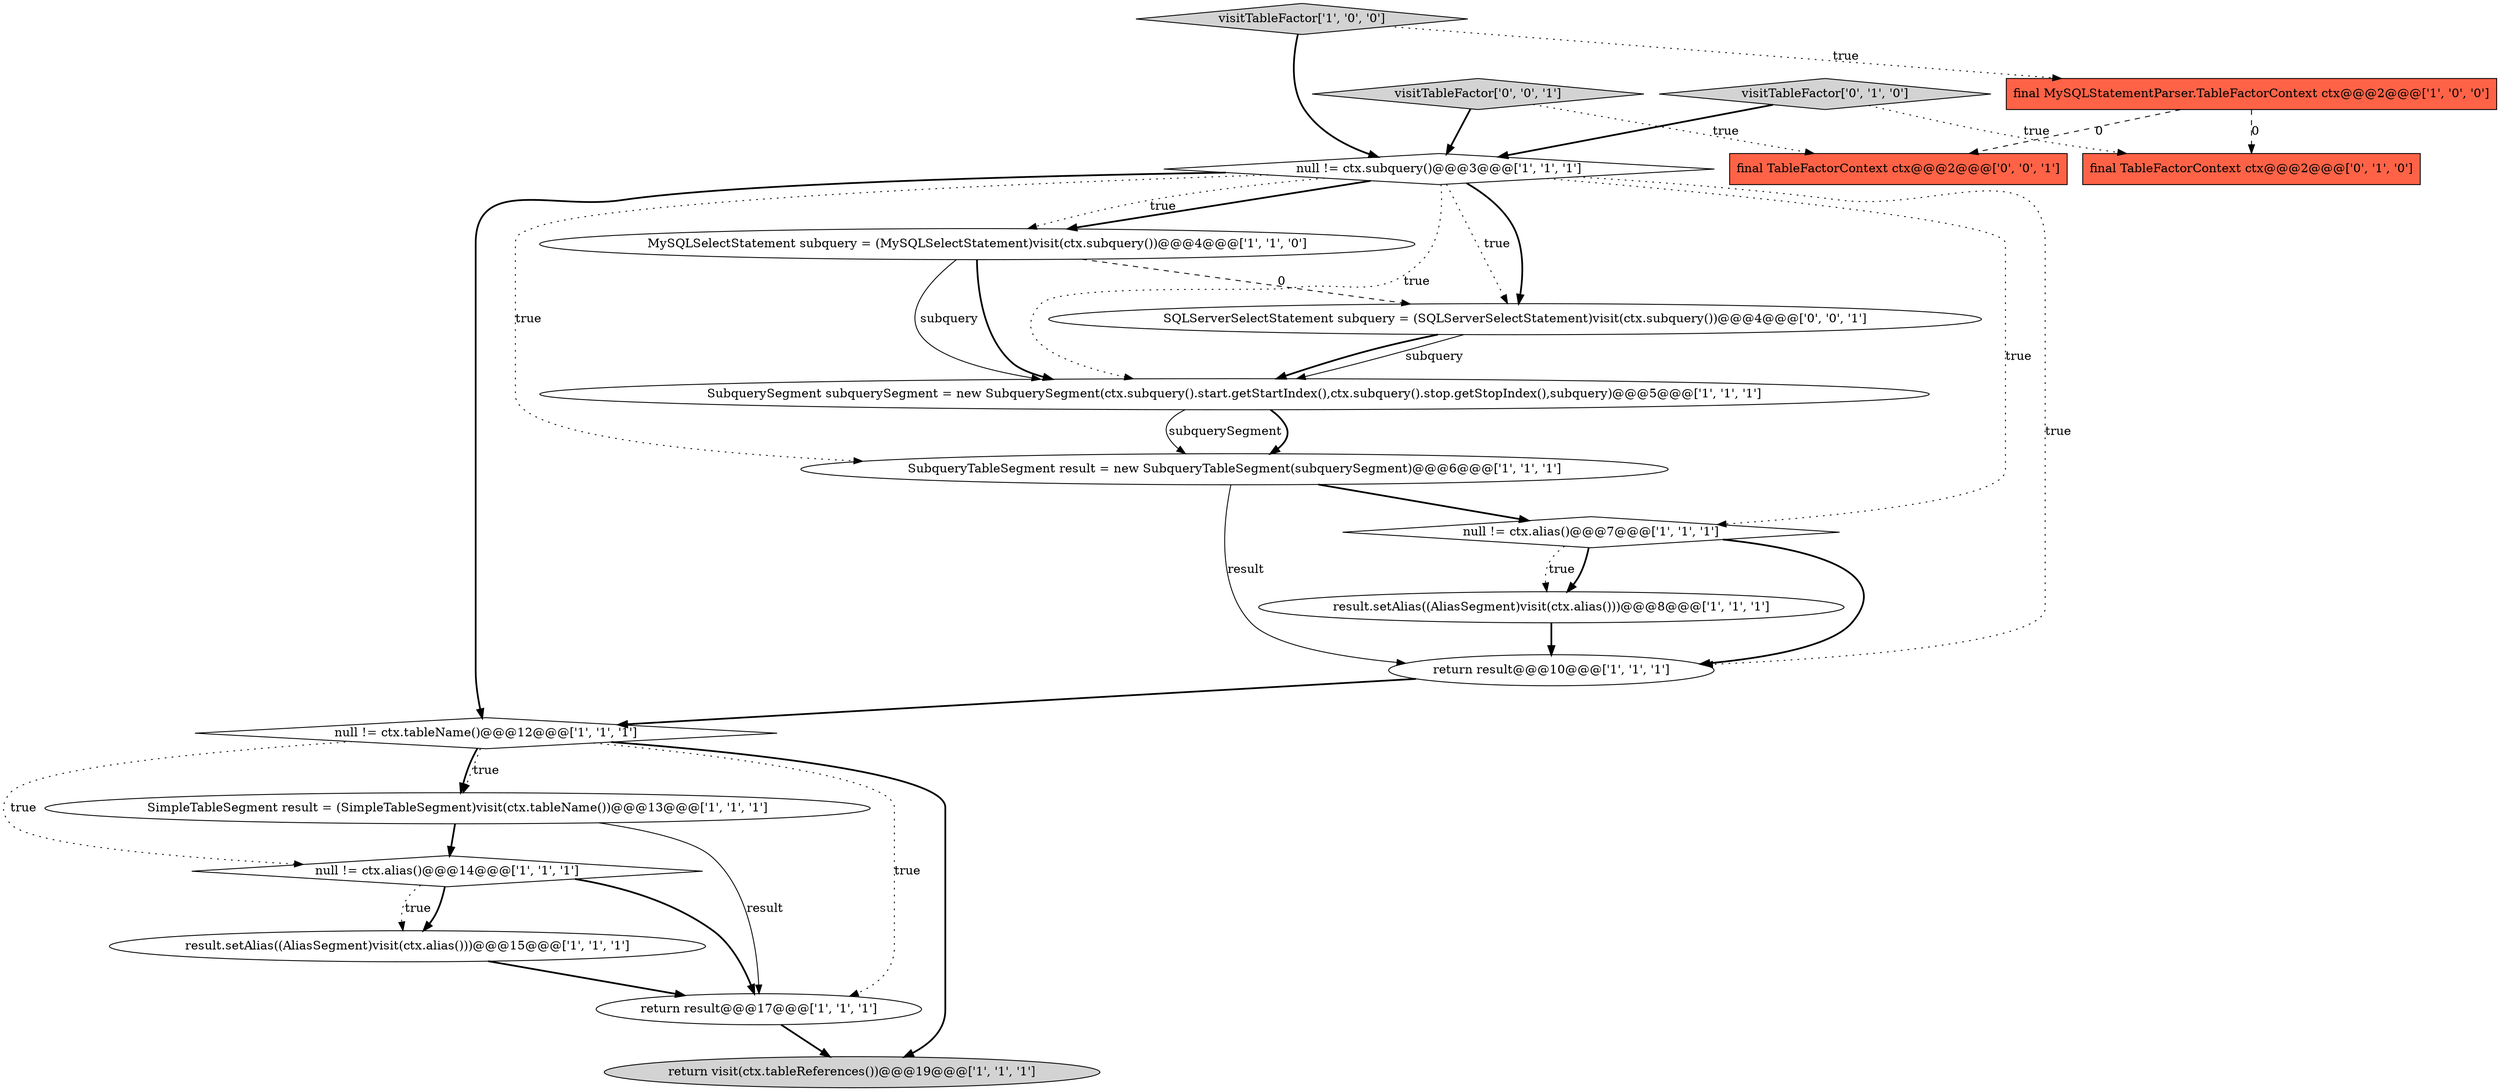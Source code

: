 digraph {
4 [style = filled, label = "SimpleTableSegment result = (SimpleTableSegment)visit(ctx.tableName())@@@13@@@['1', '1', '1']", fillcolor = white, shape = ellipse image = "AAA0AAABBB1BBB"];
3 [style = filled, label = "result.setAlias((AliasSegment)visit(ctx.alias()))@@@15@@@['1', '1', '1']", fillcolor = white, shape = ellipse image = "AAA0AAABBB1BBB"];
14 [style = filled, label = "final MySQLStatementParser.TableFactorContext ctx@@@2@@@['1', '0', '0']", fillcolor = tomato, shape = box image = "AAA1AAABBB1BBB"];
9 [style = filled, label = "null != ctx.subquery()@@@3@@@['1', '1', '1']", fillcolor = white, shape = diamond image = "AAA0AAABBB1BBB"];
17 [style = filled, label = "SQLServerSelectStatement subquery = (SQLServerSelectStatement)visit(ctx.subquery())@@@4@@@['0', '0', '1']", fillcolor = white, shape = ellipse image = "AAA0AAABBB3BBB"];
18 [style = filled, label = "visitTableFactor['0', '0', '1']", fillcolor = lightgray, shape = diamond image = "AAA0AAABBB3BBB"];
2 [style = filled, label = "MySQLSelectStatement subquery = (MySQLSelectStatement)visit(ctx.subquery())@@@4@@@['1', '1', '0']", fillcolor = white, shape = ellipse image = "AAA0AAABBB1BBB"];
7 [style = filled, label = "null != ctx.alias()@@@14@@@['1', '1', '1']", fillcolor = white, shape = diamond image = "AAA0AAABBB1BBB"];
8 [style = filled, label = "return result@@@17@@@['1', '1', '1']", fillcolor = white, shape = ellipse image = "AAA0AAABBB1BBB"];
13 [style = filled, label = "null != ctx.tableName()@@@12@@@['1', '1', '1']", fillcolor = white, shape = diamond image = "AAA0AAABBB1BBB"];
19 [style = filled, label = "final TableFactorContext ctx@@@2@@@['0', '0', '1']", fillcolor = tomato, shape = box image = "AAA0AAABBB3BBB"];
6 [style = filled, label = "SubquerySegment subquerySegment = new SubquerySegment(ctx.subquery().start.getStartIndex(),ctx.subquery().stop.getStopIndex(),subquery)@@@5@@@['1', '1', '1']", fillcolor = white, shape = ellipse image = "AAA0AAABBB1BBB"];
5 [style = filled, label = "SubqueryTableSegment result = new SubqueryTableSegment(subquerySegment)@@@6@@@['1', '1', '1']", fillcolor = white, shape = ellipse image = "AAA0AAABBB1BBB"];
1 [style = filled, label = "result.setAlias((AliasSegment)visit(ctx.alias()))@@@8@@@['1', '1', '1']", fillcolor = white, shape = ellipse image = "AAA0AAABBB1BBB"];
10 [style = filled, label = "return visit(ctx.tableReferences())@@@19@@@['1', '1', '1']", fillcolor = lightgray, shape = ellipse image = "AAA0AAABBB1BBB"];
16 [style = filled, label = "final TableFactorContext ctx@@@2@@@['0', '1', '0']", fillcolor = tomato, shape = box image = "AAA1AAABBB2BBB"];
12 [style = filled, label = "visitTableFactor['1', '0', '0']", fillcolor = lightgray, shape = diamond image = "AAA0AAABBB1BBB"];
15 [style = filled, label = "visitTableFactor['0', '1', '0']", fillcolor = lightgray, shape = diamond image = "AAA0AAABBB2BBB"];
0 [style = filled, label = "return result@@@10@@@['1', '1', '1']", fillcolor = white, shape = ellipse image = "AAA0AAABBB1BBB"];
11 [style = filled, label = "null != ctx.alias()@@@7@@@['1', '1', '1']", fillcolor = white, shape = diamond image = "AAA0AAABBB1BBB"];
13->10 [style = bold, label=""];
5->0 [style = solid, label="result"];
8->10 [style = bold, label=""];
9->0 [style = dotted, label="true"];
0->13 [style = bold, label=""];
17->6 [style = bold, label=""];
9->2 [style = bold, label=""];
11->1 [style = bold, label=""];
2->6 [style = bold, label=""];
11->1 [style = dotted, label="true"];
9->17 [style = dotted, label="true"];
9->11 [style = dotted, label="true"];
18->19 [style = dotted, label="true"];
17->6 [style = solid, label="subquery"];
9->17 [style = bold, label=""];
13->7 [style = dotted, label="true"];
1->0 [style = bold, label=""];
15->16 [style = dotted, label="true"];
9->6 [style = dotted, label="true"];
7->8 [style = bold, label=""];
12->9 [style = bold, label=""];
2->17 [style = dashed, label="0"];
4->7 [style = bold, label=""];
7->3 [style = bold, label=""];
12->14 [style = dotted, label="true"];
6->5 [style = bold, label=""];
11->0 [style = bold, label=""];
13->8 [style = dotted, label="true"];
7->3 [style = dotted, label="true"];
15->9 [style = bold, label=""];
9->2 [style = dotted, label="true"];
3->8 [style = bold, label=""];
18->9 [style = bold, label=""];
2->6 [style = solid, label="subquery"];
14->19 [style = dashed, label="0"];
5->11 [style = bold, label=""];
14->16 [style = dashed, label="0"];
4->8 [style = solid, label="result"];
6->5 [style = solid, label="subquerySegment"];
13->4 [style = dotted, label="true"];
9->13 [style = bold, label=""];
13->4 [style = bold, label=""];
9->5 [style = dotted, label="true"];
}
